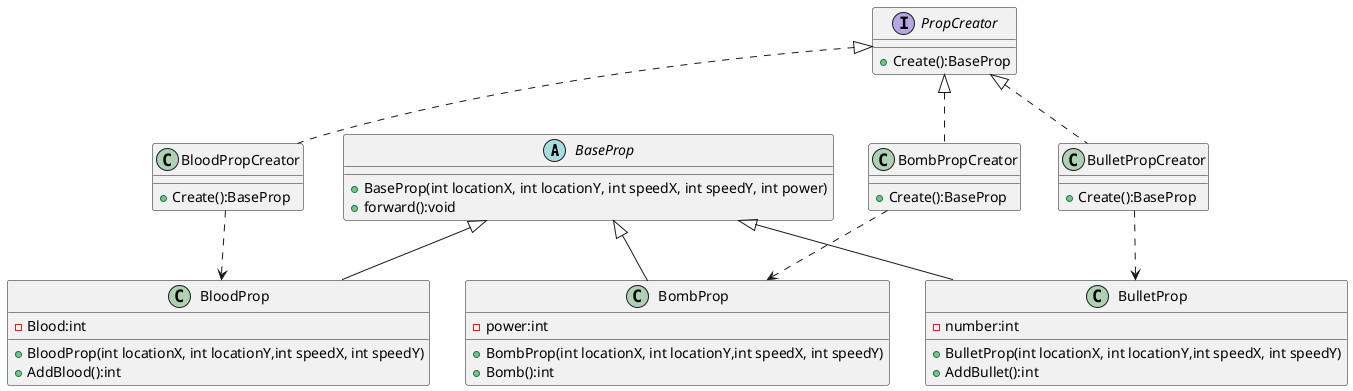 @startuml
'https://plantuml.com/class-diagram

abstract class BaseProp
{
    + BaseProp(int locationX, int locationY, int speedX, int speedY, int power)
    + forward():void
}

class BloodProp
{
    - Blood:int
    + BloodProp(int locationX, int locationY,int speedX, int speedY)
    + AddBlood():int
}
class BombProp
{
    - power:int
    + BombProp(int locationX, int locationY,int speedX, int speedY)
    + Bomb():int
}
class BulletProp
{
    - number:int
    + BulletProp(int locationX, int locationY,int speedX, int speedY)
    + AddBullet():int
}
BaseProp <|-- BloodProp
BaseProp <|-- BombProp
BaseProp <|-- BulletProp


interface PropCreator
{
    + Create():BaseProp
}
class BloodPropCreator
{
    +Create():BaseProp
}
class BombPropCreator
{
    +Create():BaseProp
}
class BulletPropCreator
{
    +Create():BaseProp
}
PropCreator <|.. BloodPropCreator
PropCreator <|.. BombPropCreator
PropCreator <|.. BulletPropCreator

BloodPropCreator ..> BloodProp
BombPropCreator ..> BombProp
BulletPropCreator ..> BulletProp

@enduml